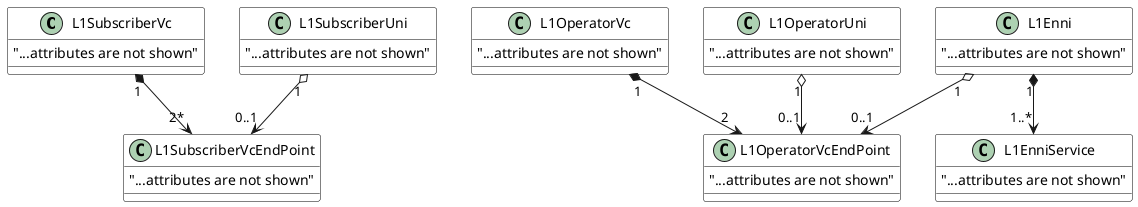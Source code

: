 @startuml
skinparam {
    ClassBackgroundColor White
    ClassBorderColor Black
}

class L1SubscriberVc {
    "...attributes are not shown"
}

class L1SubscriberVcEndPoint {
    "...attributes are not shown"
}

class L1SubscriberUni {
    "...attributes are not shown"
}

class L1OperatorVc {
    "...attributes are not shown"
}

class L1OperatorVcEndPoint {
    "...attributes are not shown"
}

class L1OperatorUni {
    "...attributes are not shown"
}

class L1Enni {
    "...attributes are not shown"
}

class L1EnniService {
    "...attributes are not shown"
}

L1SubscriberVc "1" *-->"2*" L1SubscriberVcEndPoint
L1SubscriberUni "1" o-->"0..1" L1SubscriberVcEndPoint

L1OperatorVc "1" *-->"2" L1OperatorVcEndPoint
L1OperatorUni "1" o-->"0..1" L1OperatorVcEndPoint
L1Enni "1" o-->"0..1" L1OperatorVcEndPoint
L1Enni "1" *-->"1..*" L1EnniService

@enduml